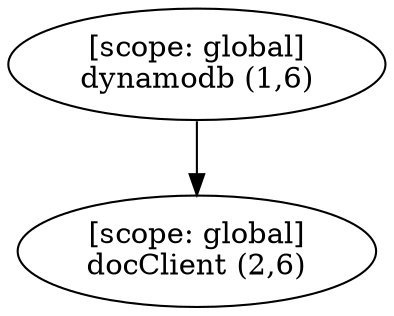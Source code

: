 digraph G {
  graph [ rankdir =TB ];
subgraph global {
  graph [ label = "Scope [global]" ];
  "[scope: global]
dynamodb (1,6)";
  "[scope: global]
docClient (2,6)";
}

  "[scope: global]
dynamodb (1,6)" -> "[scope: global]
docClient (2,6)";
}
